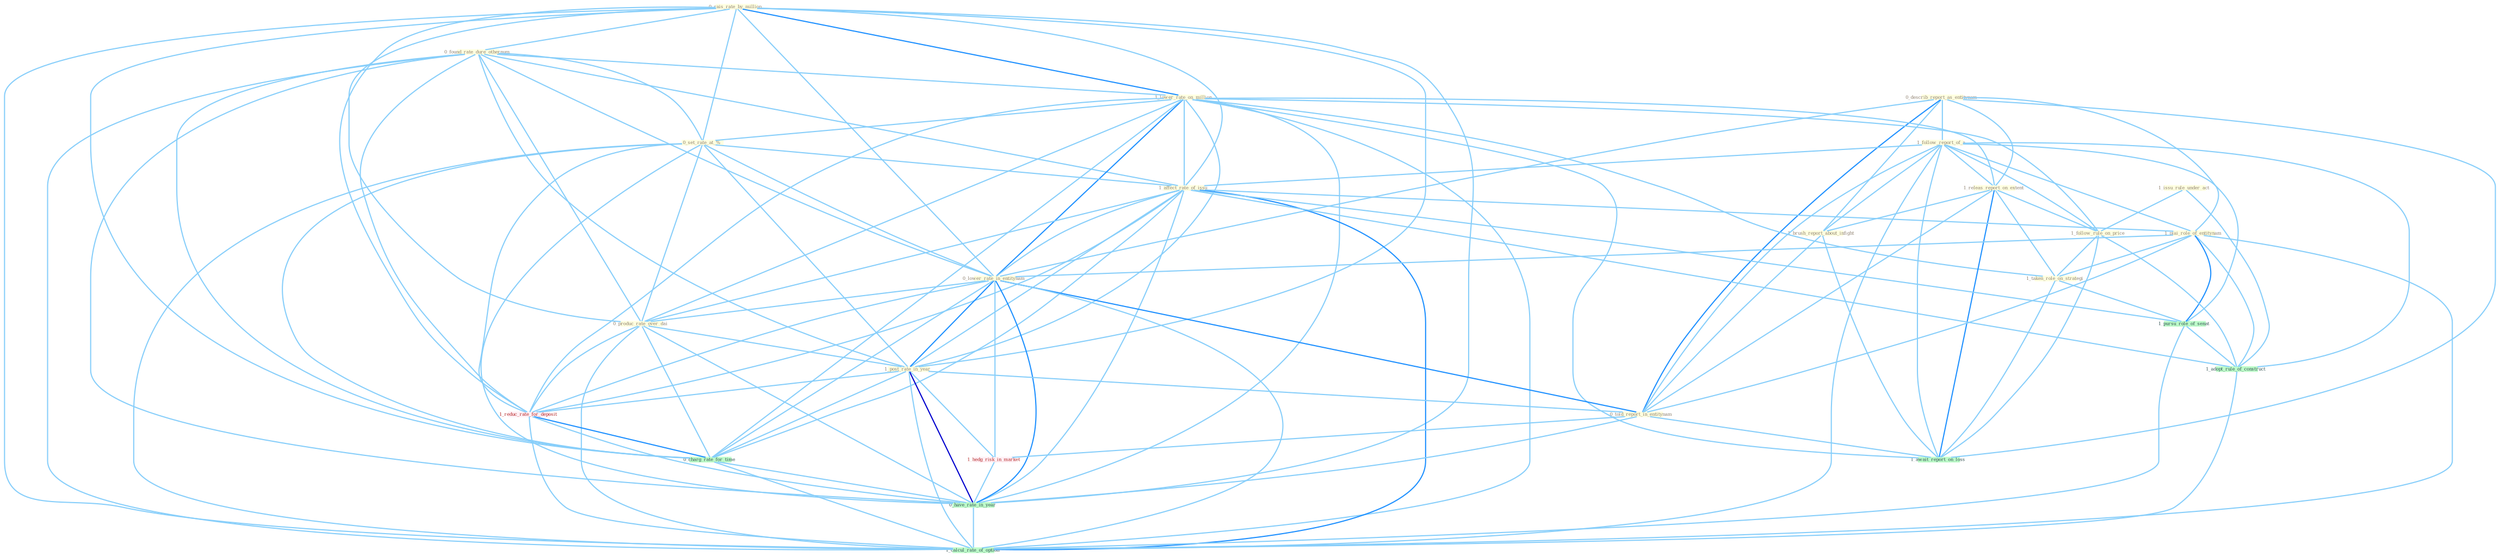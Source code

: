 Graph G{ 
    node
    [shape=polygon,style=filled,width=.5,height=.06,color="#BDFCC9",fixedsize=true,fontsize=4,
    fontcolor="#2f4f4f"];
    {node
    [color="#ffffe0", fontcolor="#8b7d6b"] "0_rais_rate_by_million " "1_issu_rule_under_act " "0_found_rate_dure_othernum " "0_describ_report_as_entitynam " "1_lower_rate_on_million " "1_follow_report_of_a " "0_set_rate_at_% " "1_releas_report_on_extent " "1_affect_rate_of_issu " "1_plai_role_of_entitynam " "0_lower_rate_in_entitynam " "0_produc_rate_over_dai " "1_follow_rule_on_price " "1_post_rate_in_year " "1_brush_report_about_infight " "1_taken_role_on_strategi " "0_told_report_in_entitynam "}
{node [color="#fff0f5", fontcolor="#b22222"] "1_reduc_rate_for_deposit " "1_hedg_risk_in_market "}
edge [color="#B0E2FF"];

	"0_rais_rate_by_million " -- "0_found_rate_dure_othernum " [w="1", color="#87cefa" ];
	"0_rais_rate_by_million " -- "1_lower_rate_on_million " [w="2", color="#1e90ff" , len=0.8];
	"0_rais_rate_by_million " -- "0_set_rate_at_% " [w="1", color="#87cefa" ];
	"0_rais_rate_by_million " -- "1_affect_rate_of_issu " [w="1", color="#87cefa" ];
	"0_rais_rate_by_million " -- "0_lower_rate_in_entitynam " [w="1", color="#87cefa" ];
	"0_rais_rate_by_million " -- "0_produc_rate_over_dai " [w="1", color="#87cefa" ];
	"0_rais_rate_by_million " -- "1_post_rate_in_year " [w="1", color="#87cefa" ];
	"0_rais_rate_by_million " -- "1_reduc_rate_for_deposit " [w="1", color="#87cefa" ];
	"0_rais_rate_by_million " -- "0_charg_rate_for_time " [w="1", color="#87cefa" ];
	"0_rais_rate_by_million " -- "0_have_rate_in_year " [w="1", color="#87cefa" ];
	"0_rais_rate_by_million " -- "1_calcul_rate_of_option " [w="1", color="#87cefa" ];
	"1_issu_rule_under_act " -- "1_follow_rule_on_price " [w="1", color="#87cefa" ];
	"1_issu_rule_under_act " -- "1_adopt_rule_of_construct " [w="1", color="#87cefa" ];
	"0_found_rate_dure_othernum " -- "1_lower_rate_on_million " [w="1", color="#87cefa" ];
	"0_found_rate_dure_othernum " -- "0_set_rate_at_% " [w="1", color="#87cefa" ];
	"0_found_rate_dure_othernum " -- "1_affect_rate_of_issu " [w="1", color="#87cefa" ];
	"0_found_rate_dure_othernum " -- "0_lower_rate_in_entitynam " [w="1", color="#87cefa" ];
	"0_found_rate_dure_othernum " -- "0_produc_rate_over_dai " [w="1", color="#87cefa" ];
	"0_found_rate_dure_othernum " -- "1_post_rate_in_year " [w="1", color="#87cefa" ];
	"0_found_rate_dure_othernum " -- "1_reduc_rate_for_deposit " [w="1", color="#87cefa" ];
	"0_found_rate_dure_othernum " -- "0_charg_rate_for_time " [w="1", color="#87cefa" ];
	"0_found_rate_dure_othernum " -- "0_have_rate_in_year " [w="1", color="#87cefa" ];
	"0_found_rate_dure_othernum " -- "1_calcul_rate_of_option " [w="1", color="#87cefa" ];
	"0_describ_report_as_entitynam " -- "1_follow_report_of_a " [w="1", color="#87cefa" ];
	"0_describ_report_as_entitynam " -- "1_releas_report_on_extent " [w="1", color="#87cefa" ];
	"0_describ_report_as_entitynam " -- "1_plai_role_of_entitynam " [w="1", color="#87cefa" ];
	"0_describ_report_as_entitynam " -- "0_lower_rate_in_entitynam " [w="1", color="#87cefa" ];
	"0_describ_report_as_entitynam " -- "1_brush_report_about_infight " [w="1", color="#87cefa" ];
	"0_describ_report_as_entitynam " -- "0_told_report_in_entitynam " [w="2", color="#1e90ff" , len=0.8];
	"0_describ_report_as_entitynam " -- "1_await_report_on_loss " [w="1", color="#87cefa" ];
	"1_lower_rate_on_million " -- "0_set_rate_at_% " [w="1", color="#87cefa" ];
	"1_lower_rate_on_million " -- "1_releas_report_on_extent " [w="1", color="#87cefa" ];
	"1_lower_rate_on_million " -- "1_affect_rate_of_issu " [w="1", color="#87cefa" ];
	"1_lower_rate_on_million " -- "0_lower_rate_in_entitynam " [w="2", color="#1e90ff" , len=0.8];
	"1_lower_rate_on_million " -- "0_produc_rate_over_dai " [w="1", color="#87cefa" ];
	"1_lower_rate_on_million " -- "1_follow_rule_on_price " [w="1", color="#87cefa" ];
	"1_lower_rate_on_million " -- "1_post_rate_in_year " [w="1", color="#87cefa" ];
	"1_lower_rate_on_million " -- "1_taken_role_on_strategi " [w="1", color="#87cefa" ];
	"1_lower_rate_on_million " -- "1_await_report_on_loss " [w="1", color="#87cefa" ];
	"1_lower_rate_on_million " -- "1_reduc_rate_for_deposit " [w="1", color="#87cefa" ];
	"1_lower_rate_on_million " -- "0_charg_rate_for_time " [w="1", color="#87cefa" ];
	"1_lower_rate_on_million " -- "0_have_rate_in_year " [w="1", color="#87cefa" ];
	"1_lower_rate_on_million " -- "1_calcul_rate_of_option " [w="1", color="#87cefa" ];
	"1_follow_report_of_a " -- "1_releas_report_on_extent " [w="1", color="#87cefa" ];
	"1_follow_report_of_a " -- "1_affect_rate_of_issu " [w="1", color="#87cefa" ];
	"1_follow_report_of_a " -- "1_plai_role_of_entitynam " [w="1", color="#87cefa" ];
	"1_follow_report_of_a " -- "1_follow_rule_on_price " [w="1", color="#87cefa" ];
	"1_follow_report_of_a " -- "1_brush_report_about_infight " [w="1", color="#87cefa" ];
	"1_follow_report_of_a " -- "0_told_report_in_entitynam " [w="1", color="#87cefa" ];
	"1_follow_report_of_a " -- "1_pursu_role_of_senat " [w="1", color="#87cefa" ];
	"1_follow_report_of_a " -- "1_await_report_on_loss " [w="1", color="#87cefa" ];
	"1_follow_report_of_a " -- "1_adopt_rule_of_construct " [w="1", color="#87cefa" ];
	"1_follow_report_of_a " -- "1_calcul_rate_of_option " [w="1", color="#87cefa" ];
	"0_set_rate_at_% " -- "1_affect_rate_of_issu " [w="1", color="#87cefa" ];
	"0_set_rate_at_% " -- "0_lower_rate_in_entitynam " [w="1", color="#87cefa" ];
	"0_set_rate_at_% " -- "0_produc_rate_over_dai " [w="1", color="#87cefa" ];
	"0_set_rate_at_% " -- "1_post_rate_in_year " [w="1", color="#87cefa" ];
	"0_set_rate_at_% " -- "1_reduc_rate_for_deposit " [w="1", color="#87cefa" ];
	"0_set_rate_at_% " -- "0_charg_rate_for_time " [w="1", color="#87cefa" ];
	"0_set_rate_at_% " -- "0_have_rate_in_year " [w="1", color="#87cefa" ];
	"0_set_rate_at_% " -- "1_calcul_rate_of_option " [w="1", color="#87cefa" ];
	"1_releas_report_on_extent " -- "1_follow_rule_on_price " [w="1", color="#87cefa" ];
	"1_releas_report_on_extent " -- "1_brush_report_about_infight " [w="1", color="#87cefa" ];
	"1_releas_report_on_extent " -- "1_taken_role_on_strategi " [w="1", color="#87cefa" ];
	"1_releas_report_on_extent " -- "0_told_report_in_entitynam " [w="1", color="#87cefa" ];
	"1_releas_report_on_extent " -- "1_await_report_on_loss " [w="2", color="#1e90ff" , len=0.8];
	"1_affect_rate_of_issu " -- "1_plai_role_of_entitynam " [w="1", color="#87cefa" ];
	"1_affect_rate_of_issu " -- "0_lower_rate_in_entitynam " [w="1", color="#87cefa" ];
	"1_affect_rate_of_issu " -- "0_produc_rate_over_dai " [w="1", color="#87cefa" ];
	"1_affect_rate_of_issu " -- "1_post_rate_in_year " [w="1", color="#87cefa" ];
	"1_affect_rate_of_issu " -- "1_pursu_role_of_senat " [w="1", color="#87cefa" ];
	"1_affect_rate_of_issu " -- "1_reduc_rate_for_deposit " [w="1", color="#87cefa" ];
	"1_affect_rate_of_issu " -- "0_charg_rate_for_time " [w="1", color="#87cefa" ];
	"1_affect_rate_of_issu " -- "1_adopt_rule_of_construct " [w="1", color="#87cefa" ];
	"1_affect_rate_of_issu " -- "0_have_rate_in_year " [w="1", color="#87cefa" ];
	"1_affect_rate_of_issu " -- "1_calcul_rate_of_option " [w="2", color="#1e90ff" , len=0.8];
	"1_plai_role_of_entitynam " -- "0_lower_rate_in_entitynam " [w="1", color="#87cefa" ];
	"1_plai_role_of_entitynam " -- "1_taken_role_on_strategi " [w="1", color="#87cefa" ];
	"1_plai_role_of_entitynam " -- "0_told_report_in_entitynam " [w="1", color="#87cefa" ];
	"1_plai_role_of_entitynam " -- "1_pursu_role_of_senat " [w="2", color="#1e90ff" , len=0.8];
	"1_plai_role_of_entitynam " -- "1_adopt_rule_of_construct " [w="1", color="#87cefa" ];
	"1_plai_role_of_entitynam " -- "1_calcul_rate_of_option " [w="1", color="#87cefa" ];
	"0_lower_rate_in_entitynam " -- "0_produc_rate_over_dai " [w="1", color="#87cefa" ];
	"0_lower_rate_in_entitynam " -- "1_post_rate_in_year " [w="2", color="#1e90ff" , len=0.8];
	"0_lower_rate_in_entitynam " -- "0_told_report_in_entitynam " [w="2", color="#1e90ff" , len=0.8];
	"0_lower_rate_in_entitynam " -- "1_reduc_rate_for_deposit " [w="1", color="#87cefa" ];
	"0_lower_rate_in_entitynam " -- "0_charg_rate_for_time " [w="1", color="#87cefa" ];
	"0_lower_rate_in_entitynam " -- "1_hedg_risk_in_market " [w="1", color="#87cefa" ];
	"0_lower_rate_in_entitynam " -- "0_have_rate_in_year " [w="2", color="#1e90ff" , len=0.8];
	"0_lower_rate_in_entitynam " -- "1_calcul_rate_of_option " [w="1", color="#87cefa" ];
	"0_produc_rate_over_dai " -- "1_post_rate_in_year " [w="1", color="#87cefa" ];
	"0_produc_rate_over_dai " -- "1_reduc_rate_for_deposit " [w="1", color="#87cefa" ];
	"0_produc_rate_over_dai " -- "0_charg_rate_for_time " [w="1", color="#87cefa" ];
	"0_produc_rate_over_dai " -- "0_have_rate_in_year " [w="1", color="#87cefa" ];
	"0_produc_rate_over_dai " -- "1_calcul_rate_of_option " [w="1", color="#87cefa" ];
	"1_follow_rule_on_price " -- "1_taken_role_on_strategi " [w="1", color="#87cefa" ];
	"1_follow_rule_on_price " -- "1_await_report_on_loss " [w="1", color="#87cefa" ];
	"1_follow_rule_on_price " -- "1_adopt_rule_of_construct " [w="1", color="#87cefa" ];
	"1_post_rate_in_year " -- "0_told_report_in_entitynam " [w="1", color="#87cefa" ];
	"1_post_rate_in_year " -- "1_reduc_rate_for_deposit " [w="1", color="#87cefa" ];
	"1_post_rate_in_year " -- "0_charg_rate_for_time " [w="1", color="#87cefa" ];
	"1_post_rate_in_year " -- "1_hedg_risk_in_market " [w="1", color="#87cefa" ];
	"1_post_rate_in_year " -- "0_have_rate_in_year " [w="3", color="#0000cd" , len=0.6];
	"1_post_rate_in_year " -- "1_calcul_rate_of_option " [w="1", color="#87cefa" ];
	"1_brush_report_about_infight " -- "0_told_report_in_entitynam " [w="1", color="#87cefa" ];
	"1_brush_report_about_infight " -- "1_await_report_on_loss " [w="1", color="#87cefa" ];
	"1_taken_role_on_strategi " -- "1_pursu_role_of_senat " [w="1", color="#87cefa" ];
	"1_taken_role_on_strategi " -- "1_await_report_on_loss " [w="1", color="#87cefa" ];
	"0_told_report_in_entitynam " -- "1_await_report_on_loss " [w="1", color="#87cefa" ];
	"0_told_report_in_entitynam " -- "1_hedg_risk_in_market " [w="1", color="#87cefa" ];
	"0_told_report_in_entitynam " -- "0_have_rate_in_year " [w="1", color="#87cefa" ];
	"1_pursu_role_of_senat " -- "1_adopt_rule_of_construct " [w="1", color="#87cefa" ];
	"1_pursu_role_of_senat " -- "1_calcul_rate_of_option " [w="1", color="#87cefa" ];
	"1_reduc_rate_for_deposit " -- "0_charg_rate_for_time " [w="2", color="#1e90ff" , len=0.8];
	"1_reduc_rate_for_deposit " -- "0_have_rate_in_year " [w="1", color="#87cefa" ];
	"1_reduc_rate_for_deposit " -- "1_calcul_rate_of_option " [w="1", color="#87cefa" ];
	"0_charg_rate_for_time " -- "0_have_rate_in_year " [w="1", color="#87cefa" ];
	"0_charg_rate_for_time " -- "1_calcul_rate_of_option " [w="1", color="#87cefa" ];
	"1_adopt_rule_of_construct " -- "1_calcul_rate_of_option " [w="1", color="#87cefa" ];
	"1_hedg_risk_in_market " -- "0_have_rate_in_year " [w="1", color="#87cefa" ];
	"0_have_rate_in_year " -- "1_calcul_rate_of_option " [w="1", color="#87cefa" ];
}